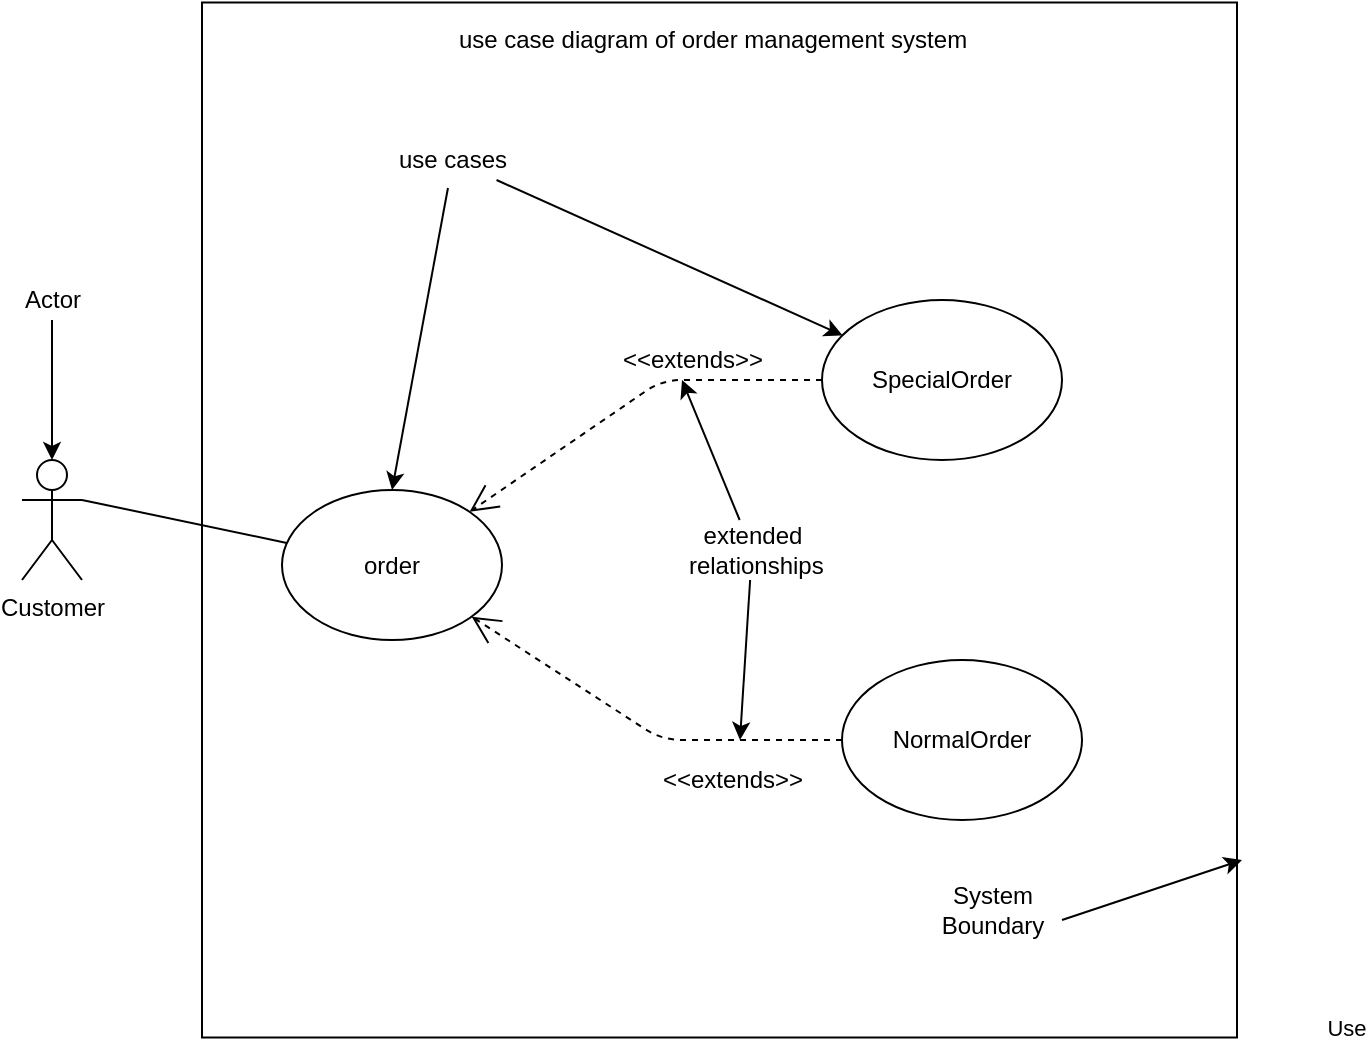 <mxfile version="12.9.14" type="google"><diagram id="BNI4qRNZCNFj2U855qst" name="Page-1"><mxGraphModel dx="868" dy="482" grid="1" gridSize="10" guides="1" tooltips="1" connect="1" arrows="1" fold="1" page="1" pageScale="1" pageWidth="850" pageHeight="1100" math="0" shadow="0"><root><mxCell id="0"/><mxCell id="1" parent="0"/><mxCell id="3gGgmgmzzjJGrmZVCUmT-1" value="Customer" style="shape=umlActor;verticalLabelPosition=bottom;labelBackgroundColor=#ffffff;verticalAlign=top;html=1;outlineConnect=0;" vertex="1" parent="1"><mxGeometry x="160" y="300" width="30" height="60" as="geometry"/></mxCell><mxCell id="3gGgmgmzzjJGrmZVCUmT-2" value="" style="whiteSpace=wrap;html=1;aspect=fixed;" vertex="1" parent="1"><mxGeometry x="250" y="71.25" width="517.5" height="517.5" as="geometry"/></mxCell><mxCell id="3gGgmgmzzjJGrmZVCUmT-3" value="order" style="ellipse;whiteSpace=wrap;html=1;" vertex="1" parent="1"><mxGeometry x="290" y="315" width="110" height="75" as="geometry"/></mxCell><mxCell id="3gGgmgmzzjJGrmZVCUmT-4" value="SpecialOrder" style="ellipse;whiteSpace=wrap;html=1;" vertex="1" parent="1"><mxGeometry x="560" y="220" width="120" height="80" as="geometry"/></mxCell><mxCell id="3gGgmgmzzjJGrmZVCUmT-5" value="NormalOrder" style="ellipse;whiteSpace=wrap;html=1;" vertex="1" parent="1"><mxGeometry x="570" y="400" width="120" height="80" as="geometry"/></mxCell><mxCell id="3gGgmgmzzjJGrmZVCUmT-7" value="" style="endArrow=open;endSize=12;dashed=1;html=1;" edge="1" parent="1" source="3gGgmgmzzjJGrmZVCUmT-4" target="3gGgmgmzzjJGrmZVCUmT-3"><mxGeometry x="0.052" y="49" width="160" relative="1" as="geometry"><mxPoint x="340" y="350" as="sourcePoint"/><mxPoint x="500" y="350" as="targetPoint"/><Array as="points"><mxPoint x="480" y="260"/></Array><mxPoint as="offset"/></mxGeometry></mxCell><mxCell id="3gGgmgmzzjJGrmZVCUmT-8" value="Use" style="endArrow=open;endSize=12;dashed=1;html=1;exitX=0;exitY=0.5;exitDx=0;exitDy=0;" edge="1" parent="1" source="3gGgmgmzzjJGrmZVCUmT-5" target="3gGgmgmzzjJGrmZVCUmT-3"><mxGeometry x="0.011" y="-416" width="160" relative="1" as="geometry"><mxPoint x="390" y="430" as="sourcePoint"/><mxPoint x="550" y="430" as="targetPoint"/><Array as="points"><mxPoint x="480" y="440"/></Array><mxPoint x="127" y="500" as="offset"/></mxGeometry></mxCell><mxCell id="3gGgmgmzzjJGrmZVCUmT-9" value="" style="endArrow=none;html=1;entryX=1;entryY=0.333;entryDx=0;entryDy=0;entryPerimeter=0;" edge="1" parent="1" source="3gGgmgmzzjJGrmZVCUmT-3" target="3gGgmgmzzjJGrmZVCUmT-1"><mxGeometry width="50" height="50" relative="1" as="geometry"><mxPoint x="400" y="400" as="sourcePoint"/><mxPoint x="450" y="350" as="targetPoint"/></mxGeometry></mxCell><mxCell id="3gGgmgmzzjJGrmZVCUmT-10" value="" style="endArrow=classic;html=1;entryX=0.5;entryY=0;entryDx=0;entryDy=0;entryPerimeter=0;" edge="1" parent="1" target="3gGgmgmzzjJGrmZVCUmT-1"><mxGeometry width="50" height="50" relative="1" as="geometry"><mxPoint x="175" y="230" as="sourcePoint"/><mxPoint x="190" y="210" as="targetPoint"/></mxGeometry></mxCell><mxCell id="3gGgmgmzzjJGrmZVCUmT-11" value="Actor" style="text;html=1;align=center;verticalAlign=middle;resizable=0;points=[];autosize=1;" vertex="1" parent="1"><mxGeometry x="155" y="210" width="40" height="20" as="geometry"/></mxCell><mxCell id="3gGgmgmzzjJGrmZVCUmT-14" value="" style="endArrow=classic;html=1;" edge="1" parent="1" source="3gGgmgmzzjJGrmZVCUmT-16" target="3gGgmgmzzjJGrmZVCUmT-4"><mxGeometry width="50" height="50" relative="1" as="geometry"><mxPoint x="420" y="240" as="sourcePoint"/><mxPoint x="470" y="190" as="targetPoint"/><Array as="points"/></mxGeometry></mxCell><mxCell id="3gGgmgmzzjJGrmZVCUmT-15" value="" style="endArrow=classic;html=1;exitX=0.471;exitY=1.2;exitDx=0;exitDy=0;exitPerimeter=0;entryX=0.5;entryY=0;entryDx=0;entryDy=0;" edge="1" parent="1" source="3gGgmgmzzjJGrmZVCUmT-16" target="3gGgmgmzzjJGrmZVCUmT-3"><mxGeometry width="50" height="50" relative="1" as="geometry"><mxPoint x="370" y="210" as="sourcePoint"/><mxPoint x="420" y="160" as="targetPoint"/></mxGeometry></mxCell><mxCell id="3gGgmgmzzjJGrmZVCUmT-16" value="use cases" style="text;html=1;resizable=0;autosize=1;align=center;verticalAlign=middle;points=[];fillColor=none;strokeColor=none;rounded=0;" vertex="1" parent="1"><mxGeometry x="340" y="140" width="70" height="20" as="geometry"/></mxCell><mxCell id="3gGgmgmzzjJGrmZVCUmT-17" value="" style="endArrow=classic;html=1;" edge="1" parent="1" source="3gGgmgmzzjJGrmZVCUmT-18"><mxGeometry width="50" height="50" relative="1" as="geometry"><mxPoint x="400" y="340" as="sourcePoint"/><mxPoint x="490" y="260" as="targetPoint"/></mxGeometry></mxCell><mxCell id="3gGgmgmzzjJGrmZVCUmT-18" value="extended&lt;br&gt;&amp;nbsp;relationships" style="text;html=1;align=center;verticalAlign=middle;resizable=0;points=[];autosize=1;" vertex="1" parent="1"><mxGeometry x="480" y="330" width="90" height="30" as="geometry"/></mxCell><mxCell id="3gGgmgmzzjJGrmZVCUmT-19" value="&amp;lt;&amp;lt;extends&amp;gt;&amp;gt;" style="text;html=1;align=center;verticalAlign=middle;resizable=0;points=[];autosize=1;" vertex="1" parent="1"><mxGeometry x="450" y="240" width="90" height="20" as="geometry"/></mxCell><mxCell id="3gGgmgmzzjJGrmZVCUmT-20" value="&amp;lt;&amp;lt;extends&amp;gt;&amp;gt;" style="text;html=1;align=center;verticalAlign=middle;resizable=0;points=[];autosize=1;" vertex="1" parent="1"><mxGeometry x="470" y="450" width="90" height="20" as="geometry"/></mxCell><mxCell id="3gGgmgmzzjJGrmZVCUmT-21" value="" style="endArrow=classic;html=1;" edge="1" parent="1" source="3gGgmgmzzjJGrmZVCUmT-18"><mxGeometry width="50" height="50" relative="1" as="geometry"><mxPoint x="400" y="340" as="sourcePoint"/><mxPoint x="519" y="440" as="targetPoint"/></mxGeometry></mxCell><mxCell id="3gGgmgmzzjJGrmZVCUmT-22" value="System&lt;br&gt;Boundary" style="text;html=1;align=center;verticalAlign=middle;resizable=0;points=[];autosize=1;" vertex="1" parent="1"><mxGeometry x="610" y="510" width="70" height="30" as="geometry"/></mxCell><mxCell id="3gGgmgmzzjJGrmZVCUmT-23" value="" style="endArrow=classic;html=1;exitX=1;exitY=0.667;exitDx=0;exitDy=0;exitPerimeter=0;" edge="1" parent="1" source="3gGgmgmzzjJGrmZVCUmT-22"><mxGeometry width="50" height="50" relative="1" as="geometry"><mxPoint x="700" y="550" as="sourcePoint"/><mxPoint x="770" y="500" as="targetPoint"/></mxGeometry></mxCell><mxCell id="3gGgmgmzzjJGrmZVCUmT-24" value="use case diagram of order management system" style="text;html=1;align=center;verticalAlign=middle;resizable=0;points=[];autosize=1;" vertex="1" parent="1"><mxGeometry x="370" y="80" width="270" height="20" as="geometry"/></mxCell></root></mxGraphModel></diagram></mxfile>